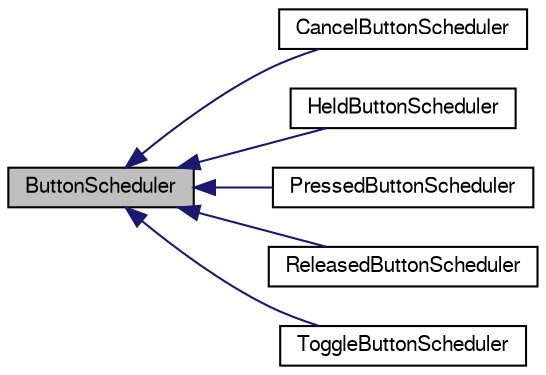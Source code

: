 digraph "ButtonScheduler"
{
  bgcolor="transparent";
  edge [fontname="FreeSans",fontsize="10",labelfontname="FreeSans",labelfontsize="10"];
  node [fontname="FreeSans",fontsize="10",shape=record];
  rankdir="LR";
  Node1 [label="ButtonScheduler",height=0.2,width=0.4,color="black", fillcolor="grey75", style="filled" fontcolor="black"];
  Node1 -> Node2 [dir="back",color="midnightblue",fontsize="10",style="solid",fontname="FreeSans"];
  Node2 [label="CancelButtonScheduler",height=0.2,width=0.4,color="black",URL="$class_cancel_button_scheduler.html"];
  Node1 -> Node3 [dir="back",color="midnightblue",fontsize="10",style="solid",fontname="FreeSans"];
  Node3 [label="HeldButtonScheduler",height=0.2,width=0.4,color="black",URL="$class_held_button_scheduler.html"];
  Node1 -> Node4 [dir="back",color="midnightblue",fontsize="10",style="solid",fontname="FreeSans"];
  Node4 [label="PressedButtonScheduler",height=0.2,width=0.4,color="black",URL="$class_pressed_button_scheduler.html"];
  Node1 -> Node5 [dir="back",color="midnightblue",fontsize="10",style="solid",fontname="FreeSans"];
  Node5 [label="ReleasedButtonScheduler",height=0.2,width=0.4,color="black",URL="$class_released_button_scheduler.html"];
  Node1 -> Node6 [dir="back",color="midnightblue",fontsize="10",style="solid",fontname="FreeSans"];
  Node6 [label="ToggleButtonScheduler",height=0.2,width=0.4,color="black",URL="$class_toggle_button_scheduler.html"];
}
